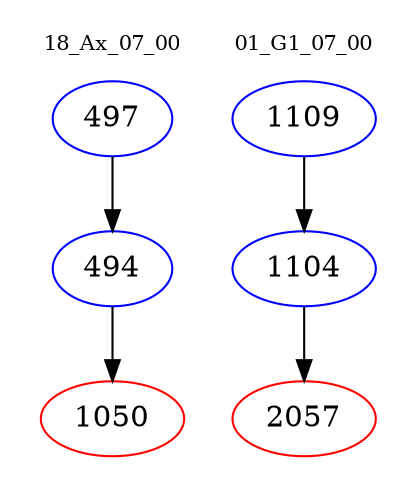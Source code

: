 digraph{
subgraph cluster_0 {
color = white
label = "18_Ax_07_00";
fontsize=10;
T0_497 [label="497", color="blue"]
T0_497 -> T0_494 [color="black"]
T0_494 [label="494", color="blue"]
T0_494 -> T0_1050 [color="black"]
T0_1050 [label="1050", color="red"]
}
subgraph cluster_1 {
color = white
label = "01_G1_07_00";
fontsize=10;
T1_1109 [label="1109", color="blue"]
T1_1109 -> T1_1104 [color="black"]
T1_1104 [label="1104", color="blue"]
T1_1104 -> T1_2057 [color="black"]
T1_2057 [label="2057", color="red"]
}
}

